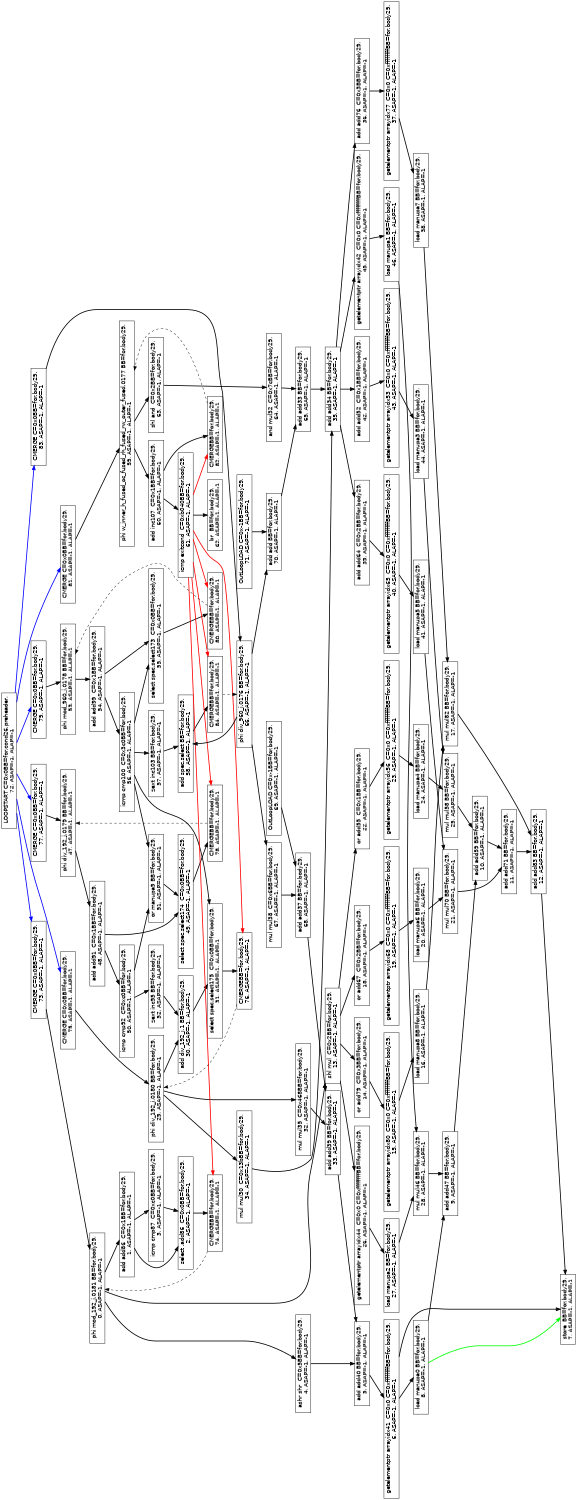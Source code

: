 digraph Region_18 {
	graph [ nslimit = "1000.0",
	orientation = landscape,
		center = true,
	page = "8.5,11",
	compound=true,
	size = "10,7.5" ] ;
"Op_72" [ fontname = "Helvetica" shape = box, label = " LOOPSTART C=0x0BB=for.cond26.preheader,
72, ASAP=-1, ALAP=-1"]
"Op_0" [ fontname = "Helvetica" shape = box, label = " phi mod_192_i.0181 BB=for.body29,
0, ASAP=-1, ALAP=-1"]
"Op_1" [ fontname = "Helvetica" shape = box, label = " add add86  C=0x1BB=for.body29,
1, ASAP=-1, ALAP=-1"]
"Op_2" [ fontname = "Helvetica" shape = box, label = " select .add86  C=0x0BB=for.body29,
2, ASAP=-1, ALAP=-1"]
"Op_3" [ fontname = "Helvetica" shape = box, label = " icmp cmp87  C=0xc0BB=for.body29,
3, ASAP=-1, ALAP=-1"]
"Op_4" [ fontname = "Helvetica" shape = box, label = " ashr shr  C=0x5BB=for.body29,
4, ASAP=-1, ALAP=-1"]
"Op_5" [ fontname = "Helvetica" shape = box, label = " add add40 BB=for.body29,
5, ASAP=-1, ALAP=-1"]
"Op_6" [ fontname = "Helvetica" shape = box, label = " getelementptr arrayidx41  C=0x0 C=0xffffffffBB=for.body29,
6, ASAP=-1, ALAP=-1"]
"Op_7" [ fontname = "Helvetica" shape = box, label = " store  BB=for.body29,
7, ASAP=-1, ALAP=-1"]
"Op_8" [ fontname = "Helvetica" shape = box, label = " load manupa0 BB=for.body29,
8, ASAP=-1, ALAP=-1"]
"Op_9" [ fontname = "Helvetica" shape = box, label = " add add47 BB=for.body29,
9, ASAP=-1, ALAP=-1"]
"Op_10" [ fontname = "Helvetica" shape = box, label = " add add59 BB=for.body29,
10, ASAP=-1, ALAP=-1"]
"Op_11" [ fontname = "Helvetica" shape = box, label = " add add71 BB=for.body29,
11, ASAP=-1, ALAP=-1"]
"Op_12" [ fontname = "Helvetica" shape = box, label = " add add83 BB=for.body29,
12, ASAP=-1, ALAP=-1"]
"Op_13" [ fontname = "Helvetica" shape = box, label = " shl mul  C=0x2BB=for.body29,
13, ASAP=-1, ALAP=-1"]
"Op_14" [ fontname = "Helvetica" shape = box, label = " or add79  C=0x3BB=for.body29,
14, ASAP=-1, ALAP=-1"]
"Op_15" [ fontname = "Helvetica" shape = box, label = " getelementptr arrayidx80  C=0x0 C=0xffffffffBB=for.body29,
15, ASAP=-1, ALAP=-1"]
"Op_16" [ fontname = "Helvetica" shape = box, label = " load manupa8 BB=for.body29,
16, ASAP=-1, ALAP=-1"]
"Op_17" [ fontname = "Helvetica" shape = box, label = " mul mul82 BB=for.body29,
17, ASAP=-1, ALAP=-1"]
"Op_29" [ fontname = "Helvetica" shape = box, label = " phi div_192_i.0180 BB=for.body29,
29, ASAP=-1, ALAP=-1"]
"Op_18" [ fontname = "Helvetica" shape = box, label = " or add67  C=0x2BB=for.body29,
18, ASAP=-1, ALAP=-1"]
"Op_19" [ fontname = "Helvetica" shape = box, label = " getelementptr arrayidx68  C=0x0 C=0xffffffffBB=for.body29,
19, ASAP=-1, ALAP=-1"]
"Op_20" [ fontname = "Helvetica" shape = box, label = " load manupa6 BB=for.body29,
20, ASAP=-1, ALAP=-1"]
"Op_21" [ fontname = "Helvetica" shape = box, label = " mul mul70 BB=for.body29,
21, ASAP=-1, ALAP=-1"]
"Op_22" [ fontname = "Helvetica" shape = box, label = " or add55  C=0x1BB=for.body29,
22, ASAP=-1, ALAP=-1"]
"Op_23" [ fontname = "Helvetica" shape = box, label = " getelementptr arrayidx56  C=0x0 C=0xffffffffBB=for.body29,
23, ASAP=-1, ALAP=-1"]
"Op_24" [ fontname = "Helvetica" shape = box, label = " load manupa4 BB=for.body29,
24, ASAP=-1, ALAP=-1"]
"Op_25" [ fontname = "Helvetica" shape = box, label = " mul mul58 BB=for.body29,
25, ASAP=-1, ALAP=-1"]
"Op_26" [ fontname = "Helvetica" shape = box, label = " getelementptr arrayidx44  C=0x0 C=0xffffffffBB=for.body29,
26, ASAP=-1, ALAP=-1"]
"Op_27" [ fontname = "Helvetica" shape = box, label = " load manupa2 BB=for.body29,
27, ASAP=-1, ALAP=-1"]
"Op_28" [ fontname = "Helvetica" shape = box, label = " mul mul46 BB=for.body29,
28, ASAP=-1, ALAP=-1"]
"Op_57" [ fontname = "Helvetica" shape = box, label = " zext inc103 BB=for.body29,
57, ASAP=-1, ALAP=-1"]
"Op_58" [ fontname = "Helvetica" shape = box, label = " add spec.select BB=for.body29,
58, ASAP=-1, ALAP=-1"]
"Op_30" [ fontname = "Helvetica" shape = box, label = " add div_192_i.1 BB=for.body29,
30, ASAP=-1, ALAP=-1"]
"Op_31" [ fontname = "Helvetica" shape = box, label = " select spec.select175  C=0x0BB=for.body29,
31, ASAP=-1, ALAP=-1"]
"Op_32" [ fontname = "Helvetica" shape = box, label = " mul mul35  C=0x468BB=for.body29,
32, ASAP=-1, ALAP=-1"]
"Op_33" [ fontname = "Helvetica" shape = box, label = " add add39 BB=for.body29,
33, ASAP=-1, ALAP=-1"]
"Op_34" [ fontname = "Helvetica" shape = box, label = " mul mul30  C=0x13bBB=for.body29,
34, ASAP=-1, ALAP=-1"]
"Op_35" [ fontname = "Helvetica" shape = box, label = " add add34 BB=for.body29,
35, ASAP=-1, ALAP=-1"]
"Op_36" [ fontname = "Helvetica" shape = box, label = " add add76  C=0x3BB=for.body29,
36, ASAP=-1, ALAP=-1"]
"Op_37" [ fontname = "Helvetica" shape = box, label = " getelementptr arrayidx77  C=0x0 C=0xffffffffBB=for.body29,
37, ASAP=-1, ALAP=-1"]
"Op_38" [ fontname = "Helvetica" shape = box, label = " load manupa7 BB=for.body29,
38, ASAP=-1, ALAP=-1"]
"Op_39" [ fontname = "Helvetica" shape = box, label = " add add64  C=0x2BB=for.body29,
39, ASAP=-1, ALAP=-1"]
"Op_40" [ fontname = "Helvetica" shape = box, label = " getelementptr arrayidx65  C=0x0 C=0xffffffffBB=for.body29,
40, ASAP=-1, ALAP=-1"]
"Op_41" [ fontname = "Helvetica" shape = box, label = " load manupa5 BB=for.body29,
41, ASAP=-1, ALAP=-1"]
"Op_42" [ fontname = "Helvetica" shape = box, label = " add add52  C=0x1BB=for.body29,
42, ASAP=-1, ALAP=-1"]
"Op_43" [ fontname = "Helvetica" shape = box, label = " getelementptr arrayidx53  C=0x0 C=0xffffffffBB=for.body29,
43, ASAP=-1, ALAP=-1"]
"Op_44" [ fontname = "Helvetica" shape = box, label = " load manupa3 BB=for.body29,
44, ASAP=-1, ALAP=-1"]
"Op_45" [ fontname = "Helvetica" shape = box, label = " getelementptr arrayidx42  C=0x0 C=0xffffffffBB=for.body29,
45, ASAP=-1, ALAP=-1"]
"Op_46" [ fontname = "Helvetica" shape = box, label = " load manupa1 BB=for.body29,
46, ASAP=-1, ALAP=-1"]
"Op_47" [ fontname = "Helvetica" shape = box, label = " phi div_192_j.0179 BB=for.body29,
47, ASAP=-1, ALAP=-1"]
"Op_48" [ fontname = "Helvetica" shape = box, label = " add add91  C=0x1BB=for.body29,
48, ASAP=-1, ALAP=-1"]
"Op_49" [ fontname = "Helvetica" shape = box, label = " select spec.select174  C=0x0BB=for.body29,
49, ASAP=-1, ALAP=-1"]
"Op_50" [ fontname = "Helvetica" shape = box, label = " icmp cmp92  C=0xc0BB=for.body29,
50, ASAP=-1, ALAP=-1"]
"Op_51" [ fontname = "Helvetica" shape = box, label = " or manupa9 BB=for.body29,
51, ASAP=-1, ALAP=-1"]
"Op_52" [ fontname = "Helvetica" shape = box, label = " zext inc95 BB=for.body29,
52, ASAP=-1, ALAP=-1"]
"Op_53" [ fontname = "Helvetica" shape = box, label = " phi mod_960_i.0178 BB=for.body29,
53, ASAP=-1, ALAP=-1"]
"Op_54" [ fontname = "Helvetica" shape = box, label = " add add99  C=0x1BB=for.body29,
54, ASAP=-1, ALAP=-1"]
"Op_55" [ fontname = "Helvetica" shape = box, label = " select spec.select173  C=0x0BB=for.body29,
55, ASAP=-1, ALAP=-1"]
"Op_56" [ fontname = "Helvetica" shape = box, label = " icmp cmp100  C=0x3c0BB=for.body29,
56, ASAP=-1, ALAP=-1"]
"Op_59" [ fontname = "Helvetica" shape = box, label = " phi w_inner_h_fused_oc_fused_rh_fused_rw_outer_fused.0177 BB=for.body29,
59, ASAP=-1, ALAP=-1"]
"Op_60" [ fontname = "Helvetica" shape = box, label = " add inc107  C=0x1BB=for.body29,
60, ASAP=-1, ALAP=-1"]
"Op_61" [ fontname = "Helvetica" shape = box, label = " icmp exitcond  C=0xb040BB=for.body29,
61, ASAP=-1, ALAP=-1"]
"Op_62" [ fontname = "Helvetica" shape = box, label = " br  BB=for.body29,
62, ASAP=-1, ALAP=-1"]
"Op_63" [ fontname = "Helvetica" shape = box, label = " shl and  C=0x2BB=for.body29,
63, ASAP=-1, ALAP=-1"]
"Op_64" [ fontname = "Helvetica" shape = box, label = " and mul32  C=0x7cBB=for.body29,
64, ASAP=-1, ALAP=-1"]
"Op_65" [ fontname = "Helvetica" shape = box, label = " add add33 BB=for.body29,
65, ASAP=-1, ALAP=-1"]
"Op_66" [ fontname = "Helvetica" shape = box, label = " phi div_960_i.0176 BB=for.body29,
66, ASAP=-1, ALAP=-1"]
"Op_67" [ fontname = "Helvetica" shape = box, label = " mul mul38  C=0x6BB=for.body29,
67, ASAP=-1, ALAP=-1"]
"Op_68" [ fontname = "Helvetica" shape = box, label = " add add37 BB=for.body29,
68, ASAP=-1, ALAP=-1"]
"Op_69" [ fontname = "Helvetica" shape = box, label = " OutLoopLOAD C=0x-1BB=for.body29,
69, ASAP=-1, ALAP=-1"]
"Op_70" [ fontname = "Helvetica" shape = box, label = " add add BB=for.body29,
70, ASAP=-1, ALAP=-1"]
"Op_71" [ fontname = "Helvetica" shape = box, label = " OutLoopLOAD C=0x-1BB=for.body29,
71, ASAP=-1, ALAP=-1"]
"Op_74" [ fontname = "Helvetica" shape = box, label = " CMERGEBB=for.body29,
74, ASAP=-1, ALAP=-1"]
"Op_73" [ fontname = "Helvetica" shape = box, label = " CMERGE C=0x0BB=for.body29,
73, ASAP=-1, ALAP=-1"]
"Op_75" [ fontname = "Helvetica" shape = box, label = " CMERGE C=0x0BB=for.body29,
75, ASAP=-1, ALAP=-1"]
"Op_76" [ fontname = "Helvetica" shape = box, label = " CMERGEBB=for.body29,
76, ASAP=-1, ALAP=-1"]
"Op_77" [ fontname = "Helvetica" shape = box, label = " CMERGE C=0x0BB=for.body29,
77, ASAP=-1, ALAP=-1"]
"Op_78" [ fontname = "Helvetica" shape = box, label = " CMERGEBB=for.body29,
78, ASAP=-1, ALAP=-1"]
"Op_79" [ fontname = "Helvetica" shape = box, label = " CMERGE C=0x0BB=for.body29,
79, ASAP=-1, ALAP=-1"]
"Op_80" [ fontname = "Helvetica" shape = box, label = " CMERGEBB=for.body29,
80, ASAP=-1, ALAP=-1"]
"Op_81" [ fontname = "Helvetica" shape = box, label = " CMERGE C=0x0BB=for.body29,
81, ASAP=-1, ALAP=-1"]
"Op_82" [ fontname = "Helvetica" shape = box, label = " CMERGEBB=for.body29,
82, ASAP=-1, ALAP=-1"]
"Op_83" [ fontname = "Helvetica" shape = box, label = " CMERGE C=0x0BB=for.body29,
83, ASAP=-1, ALAP=-1"]
"Op_84" [ fontname = "Helvetica" shape = box, label = " CMERGEBB=for.body29,
84, ASAP=-1, ALAP=-1"]
"Op_0" -> "Op_1" [style = bold, color = black];
"Op_0" -> "Op_4" [style = bold, color = black];
"Op_0" -> "Op_13" [style = bold, color = black];
"Op_1" -> "Op_2" [style = bold, color = black];
"Op_1" -> "Op_3" [style = bold, color = black];
"Op_2" -> "Op_74" [style = bold, color = black];
"Op_3" -> "Op_2" [style = bold, color = black];
"Op_4" -> "Op_5" [style = bold, color = black];
"Op_5" -> "Op_6" [style = bold, color = black];
"Op_6" -> "Op_7" [style = bold, color = black];
"Op_6" -> "Op_8" [style = bold, color = black];
"Op_8" -> "Op_9" [style = bold, color = black];
"Op_8" -> "Op_7"[style = bold, color = green];
"Op_9" -> "Op_10" [style = bold, color = black];
"Op_10" -> "Op_11" [style = bold, color = black];
"Op_11" -> "Op_12" [style = bold, color = black];
"Op_12" -> "Op_7" [style = bold, color = black];
"Op_13" -> "Op_14" [style = bold, color = black];
"Op_13" -> "Op_18" [style = bold, color = black];
"Op_13" -> "Op_22" [style = bold, color = black];
"Op_13" -> "Op_26" [style = bold, color = black];
"Op_14" -> "Op_15" [style = bold, color = black];
"Op_15" -> "Op_16" [style = bold, color = black];
"Op_16" -> "Op_17" [style = bold, color = black];
"Op_17" -> "Op_12" [style = bold, color = black];
"Op_18" -> "Op_19" [style = bold, color = black];
"Op_19" -> "Op_20" [style = bold, color = black];
"Op_20" -> "Op_21" [style = bold, color = black];
"Op_21" -> "Op_11" [style = bold, color = black];
"Op_22" -> "Op_23" [style = bold, color = black];
"Op_23" -> "Op_24" [style = bold, color = black];
"Op_24" -> "Op_25" [style = bold, color = black];
"Op_25" -> "Op_10" [style = bold, color = black];
"Op_26" -> "Op_27" [style = bold, color = black];
"Op_27" -> "Op_28" [style = bold, color = black];
"Op_28" -> "Op_9" [style = bold, color = black];
"Op_29" -> "Op_30" [style = bold, color = black];
"Op_29" -> "Op_32" [style = bold, color = black];
"Op_29" -> "Op_34" [style = bold, color = black];
"Op_30" -> "Op_31" [style = bold, color = black];
"Op_31" -> "Op_76" [style = bold, color = black];
"Op_32" -> "Op_33" [style = bold, color = black];
"Op_33" -> "Op_5" [style = bold, color = black];
"Op_34" -> "Op_35" [style = bold, color = black];
"Op_35" -> "Op_36" [style = bold, color = black];
"Op_35" -> "Op_39" [style = bold, color = black];
"Op_35" -> "Op_42" [style = bold, color = black];
"Op_35" -> "Op_45" [style = bold, color = black];
"Op_36" -> "Op_37" [style = bold, color = black];
"Op_37" -> "Op_38" [style = bold, color = black];
"Op_38" -> "Op_17" [style = bold, color = black];
"Op_39" -> "Op_40" [style = bold, color = black];
"Op_40" -> "Op_41" [style = bold, color = black];
"Op_41" -> "Op_21" [style = bold, color = black];
"Op_42" -> "Op_43" [style = bold, color = black];
"Op_43" -> "Op_44" [style = bold, color = black];
"Op_44" -> "Op_25" [style = bold, color = black];
"Op_45" -> "Op_46" [style = bold, color = black];
"Op_46" -> "Op_28" [style = bold, color = black];
"Op_47" -> "Op_48" [style = bold, color = black];
"Op_48" -> "Op_49" [style = bold, color = black];
"Op_48" -> "Op_50" [style = bold, color = black];
"Op_49" -> "Op_78" [style = bold, color = black];
"Op_50" -> "Op_51" [style = bold, color = black];
"Op_50" -> "Op_52" [style = bold, color = black];
"Op_51" -> "Op_49" [style = bold, color = black];
"Op_52" -> "Op_30" [style = bold, color = black];
"Op_53" -> "Op_54" [style = bold, color = black];
"Op_54" -> "Op_55" [style = bold, color = black];
"Op_54" -> "Op_56" [style = bold, color = black];
"Op_55" -> "Op_80" [style = bold, color = black];
"Op_56" -> "Op_31" [style = bold, color = black];
"Op_56" -> "Op_51" [style = bold, color = black];
"Op_56" -> "Op_55" [style = bold, color = black];
"Op_56" -> "Op_57" [style = bold, color = black];
"Op_57" -> "Op_58" [style = bold, color = black];
"Op_58" -> "Op_84" [style = bold, color = black];
"Op_59" -> "Op_60" [style = bold, color = black];
"Op_59" -> "Op_63" [style = bold, color = black];
"Op_60" -> "Op_61" [style = bold, color = black];
"Op_60" -> "Op_82" [style = bold, color = black];
"Op_61" -> "Op_62" [style = bold, color = black];
"Op_61" -> "Op_74" [style = bold, color = red];
"Op_61" -> "Op_76" [style = bold, color = red];
"Op_61" -> "Op_78" [style = bold, color = red];
"Op_61" -> "Op_80" [style = bold, color = red];
"Op_61" -> "Op_82" [style = bold, color = red];
"Op_61" -> "Op_84" [style = bold, color = red];
"Op_63" -> "Op_64" [style = bold, color = black];
"Op_64" -> "Op_65" [style = bold, color = black];
"Op_65" -> "Op_35" [style = bold, color = black];
"Op_66" -> "Op_58" [style = bold, color = black];
"Op_66" -> "Op_67" [style = bold, color = black];
"Op_66" -> "Op_70" [style = bold, color = black];
"Op_67" -> "Op_68" [style = bold, color = black];
"Op_68" -> "Op_33" [style = bold, color = black];
"Op_69" -> "Op_68" [style = bold, color = black];
"Op_70" -> "Op_65" [style = bold, color = black];
"Op_71" -> "Op_70" [style = bold, color = black];
"Op_72" -> "Op_73" [style = bold, color = blue];
"Op_72" -> "Op_75" [style = bold, color = blue];
"Op_72" -> "Op_77" [style = bold, color = blue];
"Op_72" -> "Op_79" [style = bold, color = blue];
"Op_72" -> "Op_81" [style = bold, color = blue];
"Op_72" -> "Op_83" [style = bold, color = blue];
"Op_73" -> "Op_0" [style = bold, color = black];
"Op_74" -> "Op_0" [style = dashed, color = black];
"Op_75" -> "Op_29" [style = bold, color = black];
"Op_76" -> "Op_29" [style = dashed, color = black];
"Op_77" -> "Op_47" [style = bold, color = black];
"Op_78" -> "Op_47" [style = dashed, color = black];
"Op_79" -> "Op_53" [style = bold, color = black];
"Op_80" -> "Op_53" [style = dashed, color = black];
"Op_81" -> "Op_59" [style = bold, color = black];
"Op_82" -> "Op_59" [style = dashed, color = black];
"Op_83" -> "Op_66" [style = bold, color = black];
"Op_84" -> "Op_66" [style = dashed, color = black];
}
